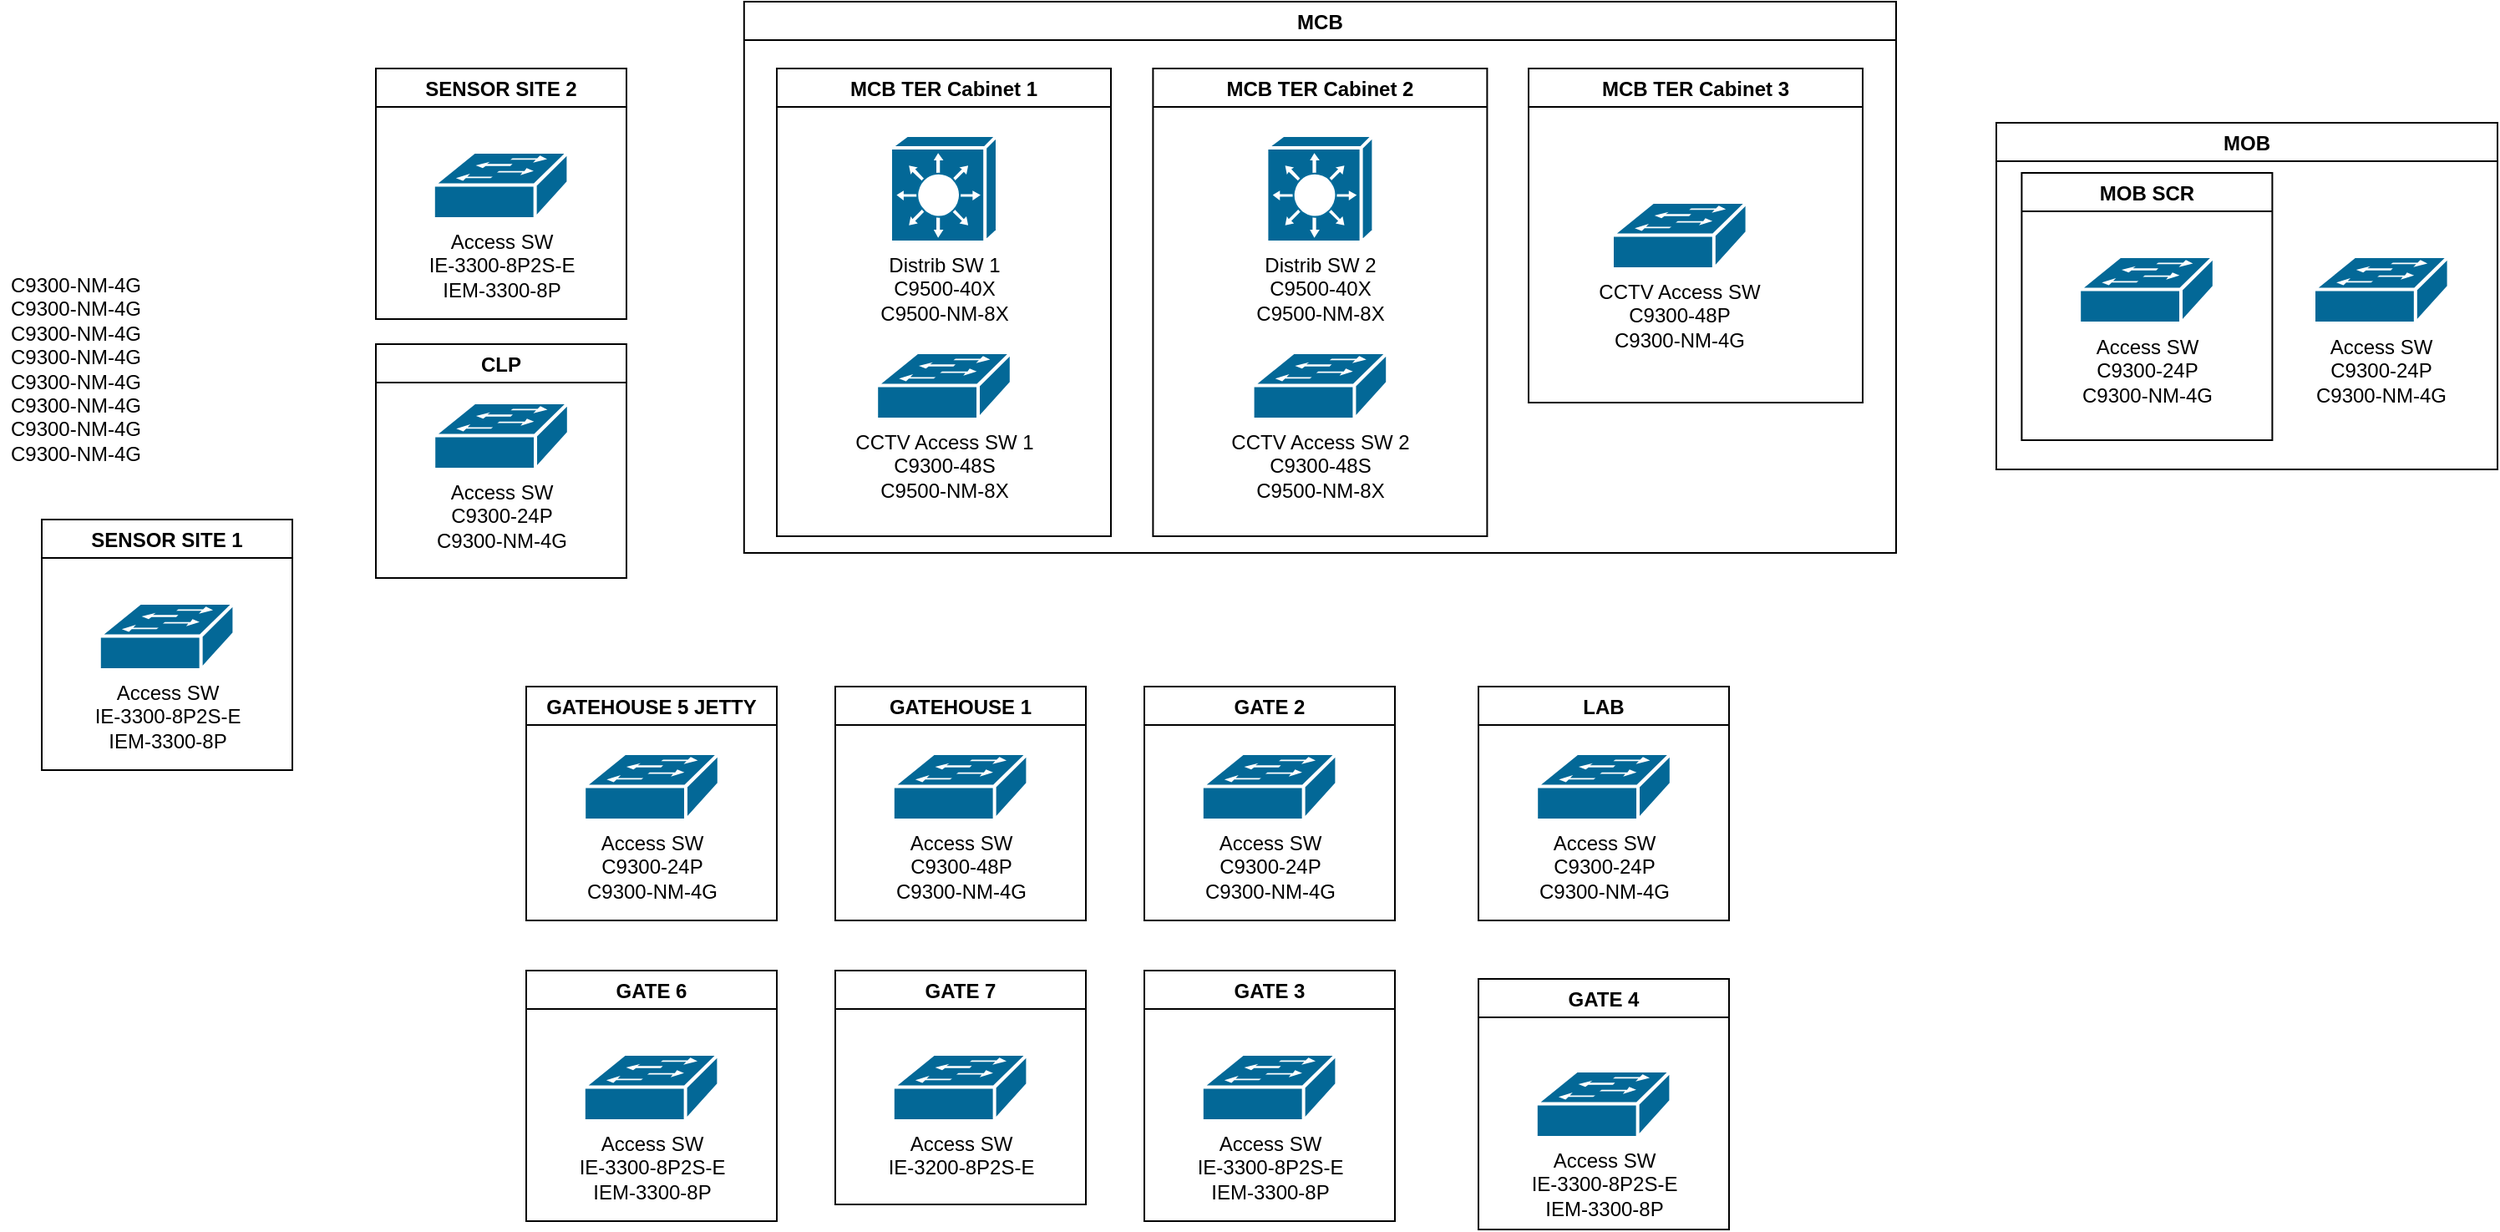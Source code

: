 <mxfile version="16.5.2" type="github">
  <diagram id="yvzoBptggQPnOKsNAKRa" name="Page-1">
    <mxGraphModel dx="1800" dy="640" grid="1" gridSize="10" guides="1" tooltips="1" connect="1" arrows="1" fold="1" page="0" pageScale="1" pageWidth="827" pageHeight="1169" math="0" shadow="0">
      <root>
        <mxCell id="0" />
        <mxCell id="1" parent="0" />
        <mxCell id="sCtYjEgdX3SQ9N3O2w9s-12" value="MCB" style="swimlane;" parent="1" vertex="1">
          <mxGeometry x="30.4" y="70" width="689.6" height="330" as="geometry" />
        </mxCell>
        <mxCell id="sCtYjEgdX3SQ9N3O2w9s-9" value="MCB TER Cabinet 1" style="swimlane;" parent="sCtYjEgdX3SQ9N3O2w9s-12" vertex="1">
          <mxGeometry x="19.6" y="40" width="200" height="280" as="geometry" />
        </mxCell>
        <mxCell id="sCtYjEgdX3SQ9N3O2w9s-10" value="&lt;div&gt;CCTV Access SW 1&lt;br&gt;&lt;/div&gt;&lt;div&gt;C9300-48S&lt;/div&gt;&lt;div&gt;C9500-NM-8X&lt;br&gt;&lt;/div&gt;" style="shape=mxgraph.cisco.switches.workgroup_switch;sketch=0;html=1;pointerEvents=1;dashed=0;fillColor=#036897;strokeColor=#ffffff;strokeWidth=2;verticalLabelPosition=bottom;verticalAlign=top;align=center;outlineConnect=0;" parent="sCtYjEgdX3SQ9N3O2w9s-9" vertex="1">
          <mxGeometry x="59.6" y="170" width="80.8" height="40" as="geometry" />
        </mxCell>
        <mxCell id="sCtYjEgdX3SQ9N3O2w9s-11" value="&lt;div&gt;Distrib SW 1&lt;br&gt;&lt;/div&gt;&lt;div&gt;C9500-40X&lt;br&gt;&lt;/div&gt;&lt;div&gt;C9500-NM-8X&lt;br&gt;&lt;/div&gt;" style="shape=mxgraph.cisco.switches.layer_3_switch;sketch=0;html=1;pointerEvents=1;dashed=0;fillColor=#036897;strokeColor=#ffffff;strokeWidth=2;verticalLabelPosition=bottom;verticalAlign=top;align=center;outlineConnect=0;" parent="sCtYjEgdX3SQ9N3O2w9s-9" vertex="1">
          <mxGeometry x="68.0" y="40" width="64" height="64" as="geometry" />
        </mxCell>
        <mxCell id="sCtYjEgdX3SQ9N3O2w9s-8" value="MCB TER Cabinet 2" style="swimlane;" parent="sCtYjEgdX3SQ9N3O2w9s-12" vertex="1">
          <mxGeometry x="244.8" y="40" width="200" height="280" as="geometry" />
        </mxCell>
        <mxCell id="sCtYjEgdX3SQ9N3O2w9s-4" value="&lt;div&gt;CCTV Access SW 2&lt;br&gt;&lt;/div&gt;&lt;div&gt;C9300-48S&lt;/div&gt;&lt;div&gt;C9500-NM-8X&lt;br&gt;&lt;/div&gt;" style="shape=mxgraph.cisco.switches.workgroup_switch;sketch=0;html=1;pointerEvents=1;dashed=0;fillColor=#036897;strokeColor=#ffffff;strokeWidth=2;verticalLabelPosition=bottom;verticalAlign=top;align=center;outlineConnect=0;" parent="sCtYjEgdX3SQ9N3O2w9s-8" vertex="1">
          <mxGeometry x="59.6" y="170" width="80.8" height="40" as="geometry" />
        </mxCell>
        <mxCell id="sCtYjEgdX3SQ9N3O2w9s-2" value="&lt;div&gt;Distrib SW 2&lt;br&gt;&lt;/div&gt;&lt;div&gt;C9500-40X&lt;/div&gt;&lt;div&gt;C9500-NM-8X&lt;br&gt;&lt;/div&gt;" style="shape=mxgraph.cisco.switches.layer_3_switch;sketch=0;html=1;pointerEvents=1;dashed=0;fillColor=#036897;strokeColor=#ffffff;strokeWidth=2;verticalLabelPosition=bottom;verticalAlign=top;align=center;outlineConnect=0;" parent="sCtYjEgdX3SQ9N3O2w9s-8" vertex="1">
          <mxGeometry x="68.0" y="40" width="64" height="64" as="geometry" />
        </mxCell>
        <mxCell id="sCtYjEgdX3SQ9N3O2w9s-7" value="MCB TER Cabinet 3" style="swimlane;" parent="sCtYjEgdX3SQ9N3O2w9s-12" vertex="1">
          <mxGeometry x="469.6" y="40" width="200" height="200" as="geometry" />
        </mxCell>
        <mxCell id="sCtYjEgdX3SQ9N3O2w9s-5" value="&lt;div&gt;CCTV Access SW&lt;br&gt;&lt;/div&gt;&lt;div&gt;C9300-48P&lt;/div&gt;&lt;div&gt;&lt;div&gt;C9300-NM-4G&lt;/div&gt;&lt;/div&gt;" style="shape=mxgraph.cisco.switches.workgroup_switch;sketch=0;html=1;pointerEvents=1;dashed=0;fillColor=#036897;strokeColor=#ffffff;strokeWidth=2;verticalLabelPosition=bottom;verticalAlign=top;align=center;outlineConnect=0;" parent="sCtYjEgdX3SQ9N3O2w9s-7" vertex="1">
          <mxGeometry x="50" y="80" width="80.8" height="40" as="geometry" />
        </mxCell>
        <mxCell id="sCtYjEgdX3SQ9N3O2w9s-15" value="MOB" style="swimlane;" parent="1" vertex="1">
          <mxGeometry x="780" y="142.5" width="300" height="207.5" as="geometry" />
        </mxCell>
        <mxCell id="sCtYjEgdX3SQ9N3O2w9s-13" value="MOB SCR" style="swimlane;" parent="sCtYjEgdX3SQ9N3O2w9s-15" vertex="1">
          <mxGeometry x="15.2" y="30" width="150" height="160" as="geometry" />
        </mxCell>
        <mxCell id="sCtYjEgdX3SQ9N3O2w9s-6" value="&lt;div&gt;Access SW&lt;/div&gt;&lt;div&gt;C9300-24P&lt;/div&gt;&lt;div&gt;&lt;div&gt;C9300-NM-4G&lt;/div&gt;&lt;/div&gt;" style="shape=mxgraph.cisco.switches.workgroup_switch;sketch=0;html=1;pointerEvents=1;dashed=0;fillColor=#036897;strokeColor=#ffffff;strokeWidth=2;verticalLabelPosition=bottom;verticalAlign=top;align=center;outlineConnect=0;" parent="sCtYjEgdX3SQ9N3O2w9s-13" vertex="1">
          <mxGeometry x="34.4" y="50" width="80.8" height="40" as="geometry" />
        </mxCell>
        <mxCell id="sCtYjEgdX3SQ9N3O2w9s-14" value="&lt;div&gt;Access SW&lt;/div&gt;&lt;div&gt;C9300-24P&lt;/div&gt;&lt;div&gt;&lt;div&gt;C9300-NM-4G&lt;/div&gt;&lt;/div&gt;" style="shape=mxgraph.cisco.switches.workgroup_switch;sketch=0;html=1;pointerEvents=1;dashed=0;fillColor=#036897;strokeColor=#ffffff;strokeWidth=2;verticalLabelPosition=bottom;verticalAlign=top;align=center;outlineConnect=0;" parent="sCtYjEgdX3SQ9N3O2w9s-15" vertex="1">
          <mxGeometry x="190" y="80" width="80.8" height="40" as="geometry" />
        </mxCell>
        <mxCell id="sCtYjEgdX3SQ9N3O2w9s-18" value="LAB" style="swimlane;" parent="1" vertex="1">
          <mxGeometry x="470" y="480" width="150" height="140" as="geometry" />
        </mxCell>
        <mxCell id="sCtYjEgdX3SQ9N3O2w9s-19" value="&lt;div&gt;Access SW&lt;/div&gt;&lt;div&gt;C9300-24P&lt;br&gt;&lt;div&gt;C9300-NM-4G&lt;/div&gt;&lt;/div&gt;" style="shape=mxgraph.cisco.switches.workgroup_switch;sketch=0;html=1;pointerEvents=1;dashed=0;fillColor=#036897;strokeColor=#ffffff;strokeWidth=2;verticalLabelPosition=bottom;verticalAlign=top;align=center;outlineConnect=0;" parent="sCtYjEgdX3SQ9N3O2w9s-18" vertex="1">
          <mxGeometry x="34.6" y="40" width="80.8" height="40" as="geometry" />
        </mxCell>
        <mxCell id="sCtYjEgdX3SQ9N3O2w9s-20" value="GATE 2" style="swimlane;" parent="1" vertex="1">
          <mxGeometry x="270" y="480" width="150" height="140" as="geometry" />
        </mxCell>
        <mxCell id="sCtYjEgdX3SQ9N3O2w9s-21" value="&lt;div&gt;Access SW&lt;/div&gt;&lt;div&gt;C9300-24P&lt;/div&gt;&lt;div&gt;&lt;div&gt;C9300-NM-4G&lt;/div&gt;&lt;/div&gt;" style="shape=mxgraph.cisco.switches.workgroup_switch;sketch=0;html=1;pointerEvents=1;dashed=0;fillColor=#036897;strokeColor=#ffffff;strokeWidth=2;verticalLabelPosition=bottom;verticalAlign=top;align=center;outlineConnect=0;" parent="sCtYjEgdX3SQ9N3O2w9s-20" vertex="1">
          <mxGeometry x="34.4" y="40" width="80.8" height="40" as="geometry" />
        </mxCell>
        <mxCell id="sCtYjEgdX3SQ9N3O2w9s-22" value="CLP" style="swimlane;" parent="1" vertex="1">
          <mxGeometry x="-190" y="275" width="150" height="140" as="geometry" />
        </mxCell>
        <mxCell id="sCtYjEgdX3SQ9N3O2w9s-23" value="&lt;div&gt;Access SW&lt;/div&gt;&lt;div&gt;C9300-24P&lt;br&gt;&lt;div&gt;C9300-NM-4G&lt;/div&gt;&lt;/div&gt;" style="shape=mxgraph.cisco.switches.workgroup_switch;sketch=0;html=1;pointerEvents=1;dashed=0;fillColor=#036897;strokeColor=#ffffff;strokeWidth=2;verticalLabelPosition=bottom;verticalAlign=top;align=center;outlineConnect=0;" parent="sCtYjEgdX3SQ9N3O2w9s-22" vertex="1">
          <mxGeometry x="34.6" y="35" width="80.8" height="40" as="geometry" />
        </mxCell>
        <mxCell id="sCtYjEgdX3SQ9N3O2w9s-24" value="GATEHOUSE 1" style="swimlane;" parent="1" vertex="1">
          <mxGeometry x="85" y="480" width="150" height="140" as="geometry" />
        </mxCell>
        <mxCell id="sCtYjEgdX3SQ9N3O2w9s-25" value="&lt;div&gt;Access SW&lt;/div&gt;&lt;div&gt;C9300-48P&lt;br&gt;&lt;div&gt;C9300-NM-4G&lt;/div&gt;&lt;/div&gt;" style="shape=mxgraph.cisco.switches.workgroup_switch;sketch=0;html=1;pointerEvents=1;dashed=0;fillColor=#036897;strokeColor=#ffffff;strokeWidth=2;verticalLabelPosition=bottom;verticalAlign=top;align=center;outlineConnect=0;" parent="sCtYjEgdX3SQ9N3O2w9s-24" vertex="1">
          <mxGeometry x="34.4" y="40" width="80.8" height="40" as="geometry" />
        </mxCell>
        <mxCell id="sCtYjEgdX3SQ9N3O2w9s-26" value="GATE 7" style="swimlane;" parent="1" vertex="1">
          <mxGeometry x="85" y="650" width="150" height="140" as="geometry" />
        </mxCell>
        <mxCell id="sCtYjEgdX3SQ9N3O2w9s-27" value="&lt;div&gt;Access SW&lt;/div&gt;&lt;div&gt;IE-3200-8P2S-E&lt;br&gt;&lt;/div&gt;" style="shape=mxgraph.cisco.switches.workgroup_switch;sketch=0;html=1;pointerEvents=1;dashed=0;fillColor=#036897;strokeColor=#ffffff;strokeWidth=2;verticalLabelPosition=bottom;verticalAlign=top;align=center;outlineConnect=0;" parent="sCtYjEgdX3SQ9N3O2w9s-26" vertex="1">
          <mxGeometry x="34.4" y="50" width="80.8" height="40" as="geometry" />
        </mxCell>
        <mxCell id="sCtYjEgdX3SQ9N3O2w9s-28" value="GATE 3" style="swimlane;" parent="1" vertex="1">
          <mxGeometry x="270" y="650" width="150" height="150" as="geometry" />
        </mxCell>
        <mxCell id="sCtYjEgdX3SQ9N3O2w9s-29" value="&lt;div&gt;Access SW&lt;/div&gt;&lt;div&gt;IE-3300-8P2S-E&lt;br&gt;IEM-3300-8P&lt;br&gt;&lt;/div&gt;" style="shape=mxgraph.cisco.switches.workgroup_switch;sketch=0;html=1;pointerEvents=1;dashed=0;fillColor=#036897;strokeColor=#ffffff;strokeWidth=2;verticalLabelPosition=bottom;verticalAlign=top;align=center;outlineConnect=0;" parent="sCtYjEgdX3SQ9N3O2w9s-28" vertex="1">
          <mxGeometry x="34.4" y="50" width="80.8" height="40" as="geometry" />
        </mxCell>
        <mxCell id="sCtYjEgdX3SQ9N3O2w9s-30" value="&lt;div&gt;C9300-NM-4G&lt;/div&gt;&lt;div&gt;C9300-NM-4G&lt;/div&gt;&lt;div&gt;C9300-NM-4G&lt;/div&gt;&lt;div&gt;C9300-NM-4G&lt;/div&gt;&lt;div&gt;C9300-NM-4G&lt;/div&gt;&lt;div&gt;C9300-NM-4G&lt;/div&gt;&lt;div&gt;C9300-NM-4G&lt;/div&gt;&lt;div&gt;C9300-NM-4G&lt;br&gt;&lt;/div&gt;" style="text;html=1;align=center;verticalAlign=middle;resizable=0;points=[];autosize=1;strokeColor=none;fillColor=none;" parent="1" vertex="1">
          <mxGeometry x="-415" y="230" width="90" height="120" as="geometry" />
        </mxCell>
        <mxCell id="sCtYjEgdX3SQ9N3O2w9s-31" value="GATE 4" style="swimlane;" parent="1" vertex="1">
          <mxGeometry x="470" y="655" width="150" height="150" as="geometry" />
        </mxCell>
        <mxCell id="sCtYjEgdX3SQ9N3O2w9s-32" value="&lt;div&gt;Access SW&lt;/div&gt;&lt;div&gt;IE-3300-8P2S-E&lt;br&gt;IEM-3300-8P&lt;br&gt;&lt;/div&gt;" style="shape=mxgraph.cisco.switches.workgroup_switch;sketch=0;html=1;pointerEvents=1;dashed=0;fillColor=#036897;strokeColor=#ffffff;strokeWidth=2;verticalLabelPosition=bottom;verticalAlign=top;align=center;outlineConnect=0;" parent="sCtYjEgdX3SQ9N3O2w9s-31" vertex="1">
          <mxGeometry x="34.4" y="55" width="80.8" height="40" as="geometry" />
        </mxCell>
        <mxCell id="sCtYjEgdX3SQ9N3O2w9s-33" value="GATEHOUSE 5 JETTY" style="swimlane;" parent="1" vertex="1">
          <mxGeometry x="-100" y="480" width="150" height="140" as="geometry" />
        </mxCell>
        <mxCell id="sCtYjEgdX3SQ9N3O2w9s-34" value="&lt;div&gt;Access SW&lt;/div&gt;&lt;div&gt;C9300-24P&lt;br&gt;&lt;div&gt;C9300-NM-4G&lt;/div&gt;&lt;/div&gt;" style="shape=mxgraph.cisco.switches.workgroup_switch;sketch=0;html=1;pointerEvents=1;dashed=0;fillColor=#036897;strokeColor=#ffffff;strokeWidth=2;verticalLabelPosition=bottom;verticalAlign=top;align=center;outlineConnect=0;" parent="sCtYjEgdX3SQ9N3O2w9s-33" vertex="1">
          <mxGeometry x="34.6" y="40" width="80.8" height="40" as="geometry" />
        </mxCell>
        <mxCell id="sCtYjEgdX3SQ9N3O2w9s-35" value="GATE 6" style="swimlane;" parent="1" vertex="1">
          <mxGeometry x="-100" y="650" width="150" height="150" as="geometry" />
        </mxCell>
        <mxCell id="sCtYjEgdX3SQ9N3O2w9s-36" value="&lt;div&gt;Access SW&lt;/div&gt;&lt;div&gt;IE-3300-8P2S-E&lt;br&gt;IEM-3300-8P&lt;br&gt;&lt;/div&gt;" style="shape=mxgraph.cisco.switches.workgroup_switch;sketch=0;html=1;pointerEvents=1;dashed=0;fillColor=#036897;strokeColor=#ffffff;strokeWidth=2;verticalLabelPosition=bottom;verticalAlign=top;align=center;outlineConnect=0;" parent="sCtYjEgdX3SQ9N3O2w9s-35" vertex="1">
          <mxGeometry x="34.4" y="50" width="80.8" height="40" as="geometry" />
        </mxCell>
        <mxCell id="sCtYjEgdX3SQ9N3O2w9s-37" value="SENSOR SITE 1" style="swimlane;" parent="1" vertex="1">
          <mxGeometry x="-390" y="380" width="150" height="150" as="geometry" />
        </mxCell>
        <mxCell id="sCtYjEgdX3SQ9N3O2w9s-38" value="&lt;div&gt;Access SW&lt;/div&gt;&lt;div&gt;IE-3300-8P2S-E&lt;br&gt;IEM-3300-8P&lt;br&gt;&lt;/div&gt;" style="shape=mxgraph.cisco.switches.workgroup_switch;sketch=0;html=1;pointerEvents=1;dashed=0;fillColor=#036897;strokeColor=#ffffff;strokeWidth=2;verticalLabelPosition=bottom;verticalAlign=top;align=center;outlineConnect=0;" parent="sCtYjEgdX3SQ9N3O2w9s-37" vertex="1">
          <mxGeometry x="34.4" y="50" width="80.8" height="40" as="geometry" />
        </mxCell>
        <mxCell id="sCtYjEgdX3SQ9N3O2w9s-39" value="SENSOR SITE 2" style="swimlane;" parent="1" vertex="1">
          <mxGeometry x="-190" y="110" width="150" height="150" as="geometry" />
        </mxCell>
        <mxCell id="sCtYjEgdX3SQ9N3O2w9s-40" value="&lt;div&gt;Access SW&lt;/div&gt;&lt;div&gt;IE-3300-8P2S-E&lt;br&gt;IEM-3300-8P&lt;br&gt;&lt;/div&gt;" style="shape=mxgraph.cisco.switches.workgroup_switch;sketch=0;html=1;pointerEvents=1;dashed=0;fillColor=#036897;strokeColor=#ffffff;strokeWidth=2;verticalLabelPosition=bottom;verticalAlign=top;align=center;outlineConnect=0;" parent="sCtYjEgdX3SQ9N3O2w9s-39" vertex="1">
          <mxGeometry x="34.4" y="50" width="80.8" height="40" as="geometry" />
        </mxCell>
      </root>
    </mxGraphModel>
  </diagram>
</mxfile>
